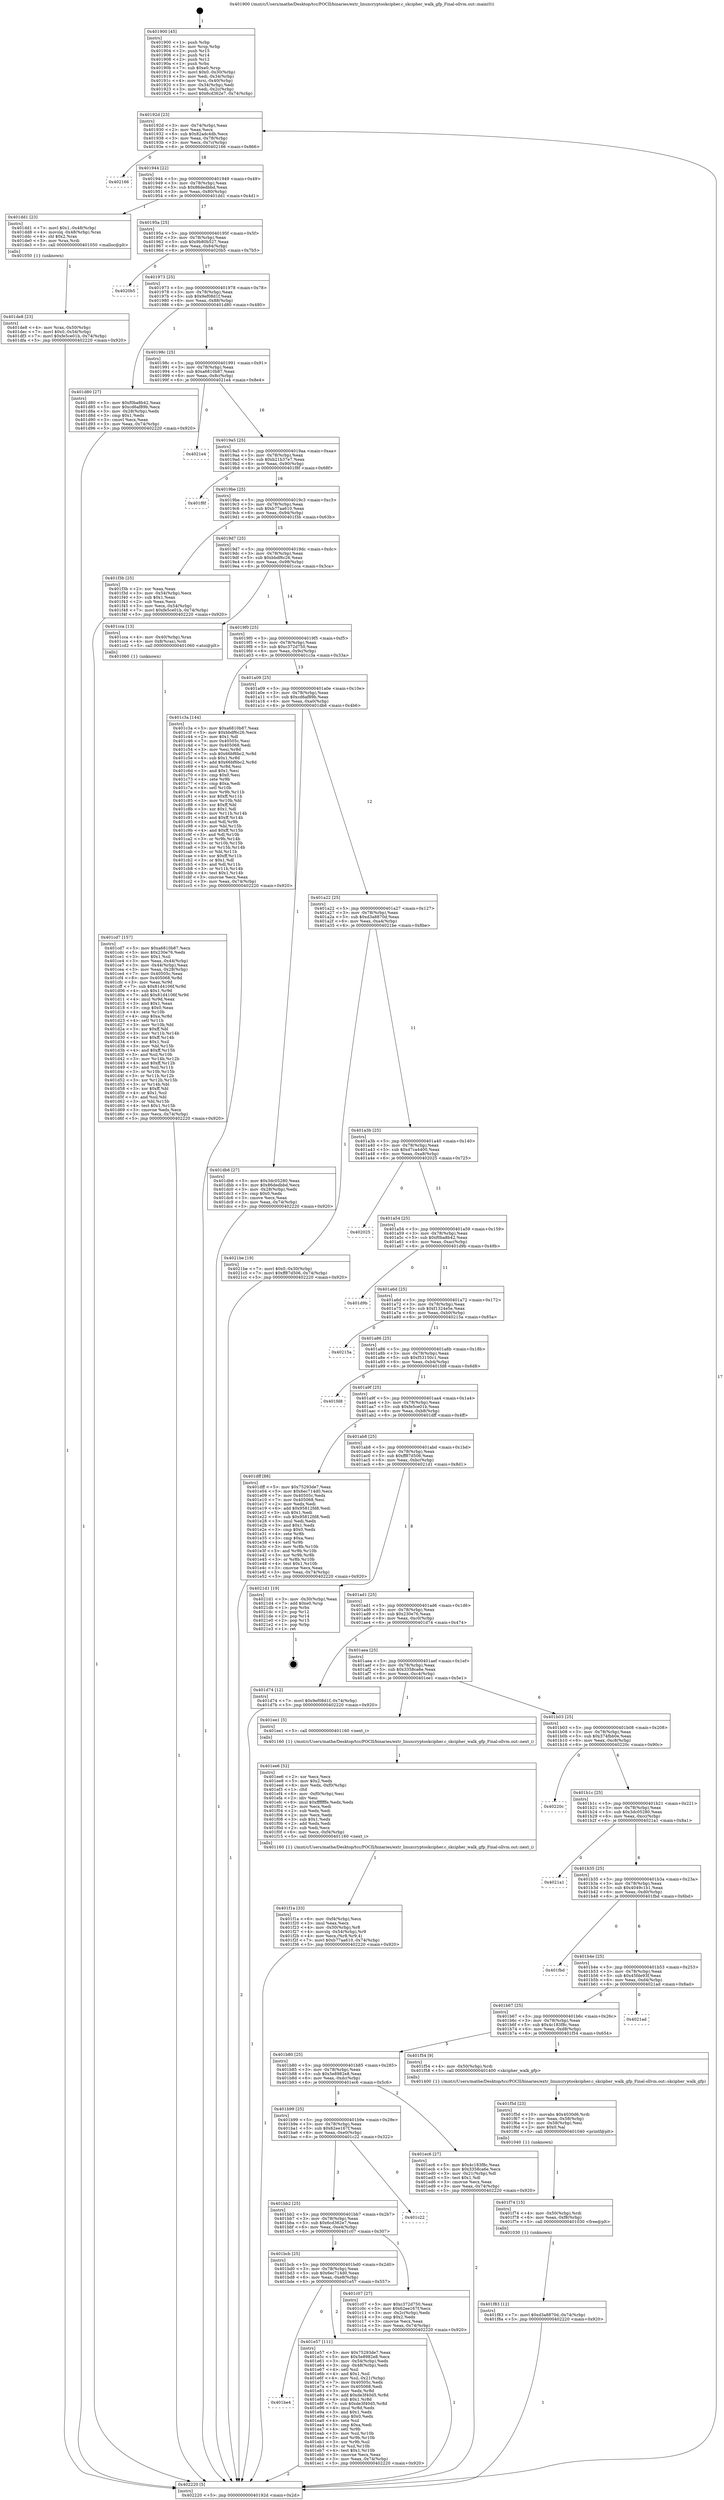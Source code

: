digraph "0x401900" {
  label = "0x401900 (/mnt/c/Users/mathe/Desktop/tcc/POCII/binaries/extr_linuxcryptoskcipher.c_skcipher_walk_gfp_Final-ollvm.out::main(0))"
  labelloc = "t"
  node[shape=record]

  Entry [label="",width=0.3,height=0.3,shape=circle,fillcolor=black,style=filled]
  "0x40192d" [label="{
     0x40192d [23]\l
     | [instrs]\l
     &nbsp;&nbsp;0x40192d \<+3\>: mov -0x74(%rbp),%eax\l
     &nbsp;&nbsp;0x401930 \<+2\>: mov %eax,%ecx\l
     &nbsp;&nbsp;0x401932 \<+6\>: sub $0x82adc4db,%ecx\l
     &nbsp;&nbsp;0x401938 \<+3\>: mov %eax,-0x78(%rbp)\l
     &nbsp;&nbsp;0x40193b \<+3\>: mov %ecx,-0x7c(%rbp)\l
     &nbsp;&nbsp;0x40193e \<+6\>: je 0000000000402166 \<main+0x866\>\l
  }"]
  "0x402166" [label="{
     0x402166\l
  }", style=dashed]
  "0x401944" [label="{
     0x401944 [22]\l
     | [instrs]\l
     &nbsp;&nbsp;0x401944 \<+5\>: jmp 0000000000401949 \<main+0x49\>\l
     &nbsp;&nbsp;0x401949 \<+3\>: mov -0x78(%rbp),%eax\l
     &nbsp;&nbsp;0x40194c \<+5\>: sub $0x86dedbbd,%eax\l
     &nbsp;&nbsp;0x401951 \<+3\>: mov %eax,-0x80(%rbp)\l
     &nbsp;&nbsp;0x401954 \<+6\>: je 0000000000401dd1 \<main+0x4d1\>\l
  }"]
  Exit [label="",width=0.3,height=0.3,shape=circle,fillcolor=black,style=filled,peripheries=2]
  "0x401dd1" [label="{
     0x401dd1 [23]\l
     | [instrs]\l
     &nbsp;&nbsp;0x401dd1 \<+7\>: movl $0x1,-0x48(%rbp)\l
     &nbsp;&nbsp;0x401dd8 \<+4\>: movslq -0x48(%rbp),%rax\l
     &nbsp;&nbsp;0x401ddc \<+4\>: shl $0x2,%rax\l
     &nbsp;&nbsp;0x401de0 \<+3\>: mov %rax,%rdi\l
     &nbsp;&nbsp;0x401de3 \<+5\>: call 0000000000401050 \<malloc@plt\>\l
     | [calls]\l
     &nbsp;&nbsp;0x401050 \{1\} (unknown)\l
  }"]
  "0x40195a" [label="{
     0x40195a [25]\l
     | [instrs]\l
     &nbsp;&nbsp;0x40195a \<+5\>: jmp 000000000040195f \<main+0x5f\>\l
     &nbsp;&nbsp;0x40195f \<+3\>: mov -0x78(%rbp),%eax\l
     &nbsp;&nbsp;0x401962 \<+5\>: sub $0x9b80b527,%eax\l
     &nbsp;&nbsp;0x401967 \<+6\>: mov %eax,-0x84(%rbp)\l
     &nbsp;&nbsp;0x40196d \<+6\>: je 00000000004020b5 \<main+0x7b5\>\l
  }"]
  "0x401f83" [label="{
     0x401f83 [12]\l
     | [instrs]\l
     &nbsp;&nbsp;0x401f83 \<+7\>: movl $0xd3a8870d,-0x74(%rbp)\l
     &nbsp;&nbsp;0x401f8a \<+5\>: jmp 0000000000402220 \<main+0x920\>\l
  }"]
  "0x4020b5" [label="{
     0x4020b5\l
  }", style=dashed]
  "0x401973" [label="{
     0x401973 [25]\l
     | [instrs]\l
     &nbsp;&nbsp;0x401973 \<+5\>: jmp 0000000000401978 \<main+0x78\>\l
     &nbsp;&nbsp;0x401978 \<+3\>: mov -0x78(%rbp),%eax\l
     &nbsp;&nbsp;0x40197b \<+5\>: sub $0x9ef08d1f,%eax\l
     &nbsp;&nbsp;0x401980 \<+6\>: mov %eax,-0x88(%rbp)\l
     &nbsp;&nbsp;0x401986 \<+6\>: je 0000000000401d80 \<main+0x480\>\l
  }"]
  "0x401f74" [label="{
     0x401f74 [15]\l
     | [instrs]\l
     &nbsp;&nbsp;0x401f74 \<+4\>: mov -0x50(%rbp),%rdi\l
     &nbsp;&nbsp;0x401f78 \<+6\>: mov %eax,-0xf8(%rbp)\l
     &nbsp;&nbsp;0x401f7e \<+5\>: call 0000000000401030 \<free@plt\>\l
     | [calls]\l
     &nbsp;&nbsp;0x401030 \{1\} (unknown)\l
  }"]
  "0x401d80" [label="{
     0x401d80 [27]\l
     | [instrs]\l
     &nbsp;&nbsp;0x401d80 \<+5\>: mov $0xf0ba8b42,%eax\l
     &nbsp;&nbsp;0x401d85 \<+5\>: mov $0xcd6af89b,%ecx\l
     &nbsp;&nbsp;0x401d8a \<+3\>: mov -0x28(%rbp),%edx\l
     &nbsp;&nbsp;0x401d8d \<+3\>: cmp $0x1,%edx\l
     &nbsp;&nbsp;0x401d90 \<+3\>: cmovl %ecx,%eax\l
     &nbsp;&nbsp;0x401d93 \<+3\>: mov %eax,-0x74(%rbp)\l
     &nbsp;&nbsp;0x401d96 \<+5\>: jmp 0000000000402220 \<main+0x920\>\l
  }"]
  "0x40198c" [label="{
     0x40198c [25]\l
     | [instrs]\l
     &nbsp;&nbsp;0x40198c \<+5\>: jmp 0000000000401991 \<main+0x91\>\l
     &nbsp;&nbsp;0x401991 \<+3\>: mov -0x78(%rbp),%eax\l
     &nbsp;&nbsp;0x401994 \<+5\>: sub $0xa6810b87,%eax\l
     &nbsp;&nbsp;0x401999 \<+6\>: mov %eax,-0x8c(%rbp)\l
     &nbsp;&nbsp;0x40199f \<+6\>: je 00000000004021e4 \<main+0x8e4\>\l
  }"]
  "0x401f5d" [label="{
     0x401f5d [23]\l
     | [instrs]\l
     &nbsp;&nbsp;0x401f5d \<+10\>: movabs $0x4030d6,%rdi\l
     &nbsp;&nbsp;0x401f67 \<+3\>: mov %eax,-0x58(%rbp)\l
     &nbsp;&nbsp;0x401f6a \<+3\>: mov -0x58(%rbp),%esi\l
     &nbsp;&nbsp;0x401f6d \<+2\>: mov $0x0,%al\l
     &nbsp;&nbsp;0x401f6f \<+5\>: call 0000000000401040 \<printf@plt\>\l
     | [calls]\l
     &nbsp;&nbsp;0x401040 \{1\} (unknown)\l
  }"]
  "0x4021e4" [label="{
     0x4021e4\l
  }", style=dashed]
  "0x4019a5" [label="{
     0x4019a5 [25]\l
     | [instrs]\l
     &nbsp;&nbsp;0x4019a5 \<+5\>: jmp 00000000004019aa \<main+0xaa\>\l
     &nbsp;&nbsp;0x4019aa \<+3\>: mov -0x78(%rbp),%eax\l
     &nbsp;&nbsp;0x4019ad \<+5\>: sub $0xb21b37e7,%eax\l
     &nbsp;&nbsp;0x4019b2 \<+6\>: mov %eax,-0x90(%rbp)\l
     &nbsp;&nbsp;0x4019b8 \<+6\>: je 0000000000401f8f \<main+0x68f\>\l
  }"]
  "0x401f1a" [label="{
     0x401f1a [33]\l
     | [instrs]\l
     &nbsp;&nbsp;0x401f1a \<+6\>: mov -0xf4(%rbp),%ecx\l
     &nbsp;&nbsp;0x401f20 \<+3\>: imul %eax,%ecx\l
     &nbsp;&nbsp;0x401f23 \<+4\>: mov -0x50(%rbp),%r8\l
     &nbsp;&nbsp;0x401f27 \<+4\>: movslq -0x54(%rbp),%r9\l
     &nbsp;&nbsp;0x401f2b \<+4\>: mov %ecx,(%r8,%r9,4)\l
     &nbsp;&nbsp;0x401f2f \<+7\>: movl $0xb77aa610,-0x74(%rbp)\l
     &nbsp;&nbsp;0x401f36 \<+5\>: jmp 0000000000402220 \<main+0x920\>\l
  }"]
  "0x401f8f" [label="{
     0x401f8f\l
  }", style=dashed]
  "0x4019be" [label="{
     0x4019be [25]\l
     | [instrs]\l
     &nbsp;&nbsp;0x4019be \<+5\>: jmp 00000000004019c3 \<main+0xc3\>\l
     &nbsp;&nbsp;0x4019c3 \<+3\>: mov -0x78(%rbp),%eax\l
     &nbsp;&nbsp;0x4019c6 \<+5\>: sub $0xb77aa610,%eax\l
     &nbsp;&nbsp;0x4019cb \<+6\>: mov %eax,-0x94(%rbp)\l
     &nbsp;&nbsp;0x4019d1 \<+6\>: je 0000000000401f3b \<main+0x63b\>\l
  }"]
  "0x401ee6" [label="{
     0x401ee6 [52]\l
     | [instrs]\l
     &nbsp;&nbsp;0x401ee6 \<+2\>: xor %ecx,%ecx\l
     &nbsp;&nbsp;0x401ee8 \<+5\>: mov $0x2,%edx\l
     &nbsp;&nbsp;0x401eed \<+6\>: mov %edx,-0xf0(%rbp)\l
     &nbsp;&nbsp;0x401ef3 \<+1\>: cltd\l
     &nbsp;&nbsp;0x401ef4 \<+6\>: mov -0xf0(%rbp),%esi\l
     &nbsp;&nbsp;0x401efa \<+2\>: idiv %esi\l
     &nbsp;&nbsp;0x401efc \<+6\>: imul $0xfffffffe,%edx,%edx\l
     &nbsp;&nbsp;0x401f02 \<+2\>: mov %ecx,%edi\l
     &nbsp;&nbsp;0x401f04 \<+2\>: sub %edx,%edi\l
     &nbsp;&nbsp;0x401f06 \<+2\>: mov %ecx,%edx\l
     &nbsp;&nbsp;0x401f08 \<+3\>: sub $0x1,%edx\l
     &nbsp;&nbsp;0x401f0b \<+2\>: add %edx,%edi\l
     &nbsp;&nbsp;0x401f0d \<+2\>: sub %edi,%ecx\l
     &nbsp;&nbsp;0x401f0f \<+6\>: mov %ecx,-0xf4(%rbp)\l
     &nbsp;&nbsp;0x401f15 \<+5\>: call 0000000000401160 \<next_i\>\l
     | [calls]\l
     &nbsp;&nbsp;0x401160 \{1\} (/mnt/c/Users/mathe/Desktop/tcc/POCII/binaries/extr_linuxcryptoskcipher.c_skcipher_walk_gfp_Final-ollvm.out::next_i)\l
  }"]
  "0x401f3b" [label="{
     0x401f3b [25]\l
     | [instrs]\l
     &nbsp;&nbsp;0x401f3b \<+2\>: xor %eax,%eax\l
     &nbsp;&nbsp;0x401f3d \<+3\>: mov -0x54(%rbp),%ecx\l
     &nbsp;&nbsp;0x401f40 \<+3\>: sub $0x1,%eax\l
     &nbsp;&nbsp;0x401f43 \<+2\>: sub %eax,%ecx\l
     &nbsp;&nbsp;0x401f45 \<+3\>: mov %ecx,-0x54(%rbp)\l
     &nbsp;&nbsp;0x401f48 \<+7\>: movl $0xfe5ce01b,-0x74(%rbp)\l
     &nbsp;&nbsp;0x401f4f \<+5\>: jmp 0000000000402220 \<main+0x920\>\l
  }"]
  "0x4019d7" [label="{
     0x4019d7 [25]\l
     | [instrs]\l
     &nbsp;&nbsp;0x4019d7 \<+5\>: jmp 00000000004019dc \<main+0xdc\>\l
     &nbsp;&nbsp;0x4019dc \<+3\>: mov -0x78(%rbp),%eax\l
     &nbsp;&nbsp;0x4019df \<+5\>: sub $0xbbdf6c26,%eax\l
     &nbsp;&nbsp;0x4019e4 \<+6\>: mov %eax,-0x98(%rbp)\l
     &nbsp;&nbsp;0x4019ea \<+6\>: je 0000000000401cca \<main+0x3ca\>\l
  }"]
  "0x401be4" [label="{
     0x401be4\l
  }", style=dashed]
  "0x401cca" [label="{
     0x401cca [13]\l
     | [instrs]\l
     &nbsp;&nbsp;0x401cca \<+4\>: mov -0x40(%rbp),%rax\l
     &nbsp;&nbsp;0x401cce \<+4\>: mov 0x8(%rax),%rdi\l
     &nbsp;&nbsp;0x401cd2 \<+5\>: call 0000000000401060 \<atoi@plt\>\l
     | [calls]\l
     &nbsp;&nbsp;0x401060 \{1\} (unknown)\l
  }"]
  "0x4019f0" [label="{
     0x4019f0 [25]\l
     | [instrs]\l
     &nbsp;&nbsp;0x4019f0 \<+5\>: jmp 00000000004019f5 \<main+0xf5\>\l
     &nbsp;&nbsp;0x4019f5 \<+3\>: mov -0x78(%rbp),%eax\l
     &nbsp;&nbsp;0x4019f8 \<+5\>: sub $0xc372d750,%eax\l
     &nbsp;&nbsp;0x4019fd \<+6\>: mov %eax,-0x9c(%rbp)\l
     &nbsp;&nbsp;0x401a03 \<+6\>: je 0000000000401c3a \<main+0x33a\>\l
  }"]
  "0x401e57" [label="{
     0x401e57 [111]\l
     | [instrs]\l
     &nbsp;&nbsp;0x401e57 \<+5\>: mov $0x75293de7,%eax\l
     &nbsp;&nbsp;0x401e5c \<+5\>: mov $0x5e8982e8,%ecx\l
     &nbsp;&nbsp;0x401e61 \<+3\>: mov -0x54(%rbp),%edx\l
     &nbsp;&nbsp;0x401e64 \<+3\>: cmp -0x48(%rbp),%edx\l
     &nbsp;&nbsp;0x401e67 \<+4\>: setl %sil\l
     &nbsp;&nbsp;0x401e6b \<+4\>: and $0x1,%sil\l
     &nbsp;&nbsp;0x401e6f \<+4\>: mov %sil,-0x21(%rbp)\l
     &nbsp;&nbsp;0x401e73 \<+7\>: mov 0x40505c,%edx\l
     &nbsp;&nbsp;0x401e7a \<+7\>: mov 0x405068,%edi\l
     &nbsp;&nbsp;0x401e81 \<+3\>: mov %edx,%r8d\l
     &nbsp;&nbsp;0x401e84 \<+7\>: add $0xde3f40d5,%r8d\l
     &nbsp;&nbsp;0x401e8b \<+4\>: sub $0x1,%r8d\l
     &nbsp;&nbsp;0x401e8f \<+7\>: sub $0xde3f40d5,%r8d\l
     &nbsp;&nbsp;0x401e96 \<+4\>: imul %r8d,%edx\l
     &nbsp;&nbsp;0x401e9a \<+3\>: and $0x1,%edx\l
     &nbsp;&nbsp;0x401e9d \<+3\>: cmp $0x0,%edx\l
     &nbsp;&nbsp;0x401ea0 \<+4\>: sete %sil\l
     &nbsp;&nbsp;0x401ea4 \<+3\>: cmp $0xa,%edi\l
     &nbsp;&nbsp;0x401ea7 \<+4\>: setl %r9b\l
     &nbsp;&nbsp;0x401eab \<+3\>: mov %sil,%r10b\l
     &nbsp;&nbsp;0x401eae \<+3\>: and %r9b,%r10b\l
     &nbsp;&nbsp;0x401eb1 \<+3\>: xor %r9b,%sil\l
     &nbsp;&nbsp;0x401eb4 \<+3\>: or %sil,%r10b\l
     &nbsp;&nbsp;0x401eb7 \<+4\>: test $0x1,%r10b\l
     &nbsp;&nbsp;0x401ebb \<+3\>: cmovne %ecx,%eax\l
     &nbsp;&nbsp;0x401ebe \<+3\>: mov %eax,-0x74(%rbp)\l
     &nbsp;&nbsp;0x401ec1 \<+5\>: jmp 0000000000402220 \<main+0x920\>\l
  }"]
  "0x401c3a" [label="{
     0x401c3a [144]\l
     | [instrs]\l
     &nbsp;&nbsp;0x401c3a \<+5\>: mov $0xa6810b87,%eax\l
     &nbsp;&nbsp;0x401c3f \<+5\>: mov $0xbbdf6c26,%ecx\l
     &nbsp;&nbsp;0x401c44 \<+2\>: mov $0x1,%dl\l
     &nbsp;&nbsp;0x401c46 \<+7\>: mov 0x40505c,%esi\l
     &nbsp;&nbsp;0x401c4d \<+7\>: mov 0x405068,%edi\l
     &nbsp;&nbsp;0x401c54 \<+3\>: mov %esi,%r8d\l
     &nbsp;&nbsp;0x401c57 \<+7\>: sub $0x66bf6bc2,%r8d\l
     &nbsp;&nbsp;0x401c5e \<+4\>: sub $0x1,%r8d\l
     &nbsp;&nbsp;0x401c62 \<+7\>: add $0x66bf6bc2,%r8d\l
     &nbsp;&nbsp;0x401c69 \<+4\>: imul %r8d,%esi\l
     &nbsp;&nbsp;0x401c6d \<+3\>: and $0x1,%esi\l
     &nbsp;&nbsp;0x401c70 \<+3\>: cmp $0x0,%esi\l
     &nbsp;&nbsp;0x401c73 \<+4\>: sete %r9b\l
     &nbsp;&nbsp;0x401c77 \<+3\>: cmp $0xa,%edi\l
     &nbsp;&nbsp;0x401c7a \<+4\>: setl %r10b\l
     &nbsp;&nbsp;0x401c7e \<+3\>: mov %r9b,%r11b\l
     &nbsp;&nbsp;0x401c81 \<+4\>: xor $0xff,%r11b\l
     &nbsp;&nbsp;0x401c85 \<+3\>: mov %r10b,%bl\l
     &nbsp;&nbsp;0x401c88 \<+3\>: xor $0xff,%bl\l
     &nbsp;&nbsp;0x401c8b \<+3\>: xor $0x1,%dl\l
     &nbsp;&nbsp;0x401c8e \<+3\>: mov %r11b,%r14b\l
     &nbsp;&nbsp;0x401c91 \<+4\>: and $0xff,%r14b\l
     &nbsp;&nbsp;0x401c95 \<+3\>: and %dl,%r9b\l
     &nbsp;&nbsp;0x401c98 \<+3\>: mov %bl,%r15b\l
     &nbsp;&nbsp;0x401c9b \<+4\>: and $0xff,%r15b\l
     &nbsp;&nbsp;0x401c9f \<+3\>: and %dl,%r10b\l
     &nbsp;&nbsp;0x401ca2 \<+3\>: or %r9b,%r14b\l
     &nbsp;&nbsp;0x401ca5 \<+3\>: or %r10b,%r15b\l
     &nbsp;&nbsp;0x401ca8 \<+3\>: xor %r15b,%r14b\l
     &nbsp;&nbsp;0x401cab \<+3\>: or %bl,%r11b\l
     &nbsp;&nbsp;0x401cae \<+4\>: xor $0xff,%r11b\l
     &nbsp;&nbsp;0x401cb2 \<+3\>: or $0x1,%dl\l
     &nbsp;&nbsp;0x401cb5 \<+3\>: and %dl,%r11b\l
     &nbsp;&nbsp;0x401cb8 \<+3\>: or %r11b,%r14b\l
     &nbsp;&nbsp;0x401cbb \<+4\>: test $0x1,%r14b\l
     &nbsp;&nbsp;0x401cbf \<+3\>: cmovne %ecx,%eax\l
     &nbsp;&nbsp;0x401cc2 \<+3\>: mov %eax,-0x74(%rbp)\l
     &nbsp;&nbsp;0x401cc5 \<+5\>: jmp 0000000000402220 \<main+0x920\>\l
  }"]
  "0x401a09" [label="{
     0x401a09 [25]\l
     | [instrs]\l
     &nbsp;&nbsp;0x401a09 \<+5\>: jmp 0000000000401a0e \<main+0x10e\>\l
     &nbsp;&nbsp;0x401a0e \<+3\>: mov -0x78(%rbp),%eax\l
     &nbsp;&nbsp;0x401a11 \<+5\>: sub $0xcd6af89b,%eax\l
     &nbsp;&nbsp;0x401a16 \<+6\>: mov %eax,-0xa0(%rbp)\l
     &nbsp;&nbsp;0x401a1c \<+6\>: je 0000000000401db6 \<main+0x4b6\>\l
  }"]
  "0x401de8" [label="{
     0x401de8 [23]\l
     | [instrs]\l
     &nbsp;&nbsp;0x401de8 \<+4\>: mov %rax,-0x50(%rbp)\l
     &nbsp;&nbsp;0x401dec \<+7\>: movl $0x0,-0x54(%rbp)\l
     &nbsp;&nbsp;0x401df3 \<+7\>: movl $0xfe5ce01b,-0x74(%rbp)\l
     &nbsp;&nbsp;0x401dfa \<+5\>: jmp 0000000000402220 \<main+0x920\>\l
  }"]
  "0x401db6" [label="{
     0x401db6 [27]\l
     | [instrs]\l
     &nbsp;&nbsp;0x401db6 \<+5\>: mov $0x3dc05280,%eax\l
     &nbsp;&nbsp;0x401dbb \<+5\>: mov $0x86dedbbd,%ecx\l
     &nbsp;&nbsp;0x401dc0 \<+3\>: mov -0x28(%rbp),%edx\l
     &nbsp;&nbsp;0x401dc3 \<+3\>: cmp $0x0,%edx\l
     &nbsp;&nbsp;0x401dc6 \<+3\>: cmove %ecx,%eax\l
     &nbsp;&nbsp;0x401dc9 \<+3\>: mov %eax,-0x74(%rbp)\l
     &nbsp;&nbsp;0x401dcc \<+5\>: jmp 0000000000402220 \<main+0x920\>\l
  }"]
  "0x401a22" [label="{
     0x401a22 [25]\l
     | [instrs]\l
     &nbsp;&nbsp;0x401a22 \<+5\>: jmp 0000000000401a27 \<main+0x127\>\l
     &nbsp;&nbsp;0x401a27 \<+3\>: mov -0x78(%rbp),%eax\l
     &nbsp;&nbsp;0x401a2a \<+5\>: sub $0xd3a8870d,%eax\l
     &nbsp;&nbsp;0x401a2f \<+6\>: mov %eax,-0xa4(%rbp)\l
     &nbsp;&nbsp;0x401a35 \<+6\>: je 00000000004021be \<main+0x8be\>\l
  }"]
  "0x401cd7" [label="{
     0x401cd7 [157]\l
     | [instrs]\l
     &nbsp;&nbsp;0x401cd7 \<+5\>: mov $0xa6810b87,%ecx\l
     &nbsp;&nbsp;0x401cdc \<+5\>: mov $0x230e76,%edx\l
     &nbsp;&nbsp;0x401ce1 \<+3\>: mov $0x1,%sil\l
     &nbsp;&nbsp;0x401ce4 \<+3\>: mov %eax,-0x44(%rbp)\l
     &nbsp;&nbsp;0x401ce7 \<+3\>: mov -0x44(%rbp),%eax\l
     &nbsp;&nbsp;0x401cea \<+3\>: mov %eax,-0x28(%rbp)\l
     &nbsp;&nbsp;0x401ced \<+7\>: mov 0x40505c,%eax\l
     &nbsp;&nbsp;0x401cf4 \<+8\>: mov 0x405068,%r8d\l
     &nbsp;&nbsp;0x401cfc \<+3\>: mov %eax,%r9d\l
     &nbsp;&nbsp;0x401cff \<+7\>: sub $0x81d4106f,%r9d\l
     &nbsp;&nbsp;0x401d06 \<+4\>: sub $0x1,%r9d\l
     &nbsp;&nbsp;0x401d0a \<+7\>: add $0x81d4106f,%r9d\l
     &nbsp;&nbsp;0x401d11 \<+4\>: imul %r9d,%eax\l
     &nbsp;&nbsp;0x401d15 \<+3\>: and $0x1,%eax\l
     &nbsp;&nbsp;0x401d18 \<+3\>: cmp $0x0,%eax\l
     &nbsp;&nbsp;0x401d1b \<+4\>: sete %r10b\l
     &nbsp;&nbsp;0x401d1f \<+4\>: cmp $0xa,%r8d\l
     &nbsp;&nbsp;0x401d23 \<+4\>: setl %r11b\l
     &nbsp;&nbsp;0x401d27 \<+3\>: mov %r10b,%bl\l
     &nbsp;&nbsp;0x401d2a \<+3\>: xor $0xff,%bl\l
     &nbsp;&nbsp;0x401d2d \<+3\>: mov %r11b,%r14b\l
     &nbsp;&nbsp;0x401d30 \<+4\>: xor $0xff,%r14b\l
     &nbsp;&nbsp;0x401d34 \<+4\>: xor $0x1,%sil\l
     &nbsp;&nbsp;0x401d38 \<+3\>: mov %bl,%r15b\l
     &nbsp;&nbsp;0x401d3b \<+4\>: and $0xff,%r15b\l
     &nbsp;&nbsp;0x401d3f \<+3\>: and %sil,%r10b\l
     &nbsp;&nbsp;0x401d42 \<+3\>: mov %r14b,%r12b\l
     &nbsp;&nbsp;0x401d45 \<+4\>: and $0xff,%r12b\l
     &nbsp;&nbsp;0x401d49 \<+3\>: and %sil,%r11b\l
     &nbsp;&nbsp;0x401d4c \<+3\>: or %r10b,%r15b\l
     &nbsp;&nbsp;0x401d4f \<+3\>: or %r11b,%r12b\l
     &nbsp;&nbsp;0x401d52 \<+3\>: xor %r12b,%r15b\l
     &nbsp;&nbsp;0x401d55 \<+3\>: or %r14b,%bl\l
     &nbsp;&nbsp;0x401d58 \<+3\>: xor $0xff,%bl\l
     &nbsp;&nbsp;0x401d5b \<+4\>: or $0x1,%sil\l
     &nbsp;&nbsp;0x401d5f \<+3\>: and %sil,%bl\l
     &nbsp;&nbsp;0x401d62 \<+3\>: or %bl,%r15b\l
     &nbsp;&nbsp;0x401d65 \<+4\>: test $0x1,%r15b\l
     &nbsp;&nbsp;0x401d69 \<+3\>: cmovne %edx,%ecx\l
     &nbsp;&nbsp;0x401d6c \<+3\>: mov %ecx,-0x74(%rbp)\l
     &nbsp;&nbsp;0x401d6f \<+5\>: jmp 0000000000402220 \<main+0x920\>\l
  }"]
  "0x4021be" [label="{
     0x4021be [19]\l
     | [instrs]\l
     &nbsp;&nbsp;0x4021be \<+7\>: movl $0x0,-0x30(%rbp)\l
     &nbsp;&nbsp;0x4021c5 \<+7\>: movl $0xff87d506,-0x74(%rbp)\l
     &nbsp;&nbsp;0x4021cc \<+5\>: jmp 0000000000402220 \<main+0x920\>\l
  }"]
  "0x401a3b" [label="{
     0x401a3b [25]\l
     | [instrs]\l
     &nbsp;&nbsp;0x401a3b \<+5\>: jmp 0000000000401a40 \<main+0x140\>\l
     &nbsp;&nbsp;0x401a40 \<+3\>: mov -0x78(%rbp),%eax\l
     &nbsp;&nbsp;0x401a43 \<+5\>: sub $0xd7ca4400,%eax\l
     &nbsp;&nbsp;0x401a48 \<+6\>: mov %eax,-0xa8(%rbp)\l
     &nbsp;&nbsp;0x401a4e \<+6\>: je 0000000000402025 \<main+0x725\>\l
  }"]
  "0x401900" [label="{
     0x401900 [45]\l
     | [instrs]\l
     &nbsp;&nbsp;0x401900 \<+1\>: push %rbp\l
     &nbsp;&nbsp;0x401901 \<+3\>: mov %rsp,%rbp\l
     &nbsp;&nbsp;0x401904 \<+2\>: push %r15\l
     &nbsp;&nbsp;0x401906 \<+2\>: push %r14\l
     &nbsp;&nbsp;0x401908 \<+2\>: push %r12\l
     &nbsp;&nbsp;0x40190a \<+1\>: push %rbx\l
     &nbsp;&nbsp;0x40190b \<+7\>: sub $0xe0,%rsp\l
     &nbsp;&nbsp;0x401912 \<+7\>: movl $0x0,-0x30(%rbp)\l
     &nbsp;&nbsp;0x401919 \<+3\>: mov %edi,-0x34(%rbp)\l
     &nbsp;&nbsp;0x40191c \<+4\>: mov %rsi,-0x40(%rbp)\l
     &nbsp;&nbsp;0x401920 \<+3\>: mov -0x34(%rbp),%edi\l
     &nbsp;&nbsp;0x401923 \<+3\>: mov %edi,-0x2c(%rbp)\l
     &nbsp;&nbsp;0x401926 \<+7\>: movl $0x6cd362e7,-0x74(%rbp)\l
  }"]
  "0x402025" [label="{
     0x402025\l
  }", style=dashed]
  "0x401a54" [label="{
     0x401a54 [25]\l
     | [instrs]\l
     &nbsp;&nbsp;0x401a54 \<+5\>: jmp 0000000000401a59 \<main+0x159\>\l
     &nbsp;&nbsp;0x401a59 \<+3\>: mov -0x78(%rbp),%eax\l
     &nbsp;&nbsp;0x401a5c \<+5\>: sub $0xf0ba8b42,%eax\l
     &nbsp;&nbsp;0x401a61 \<+6\>: mov %eax,-0xac(%rbp)\l
     &nbsp;&nbsp;0x401a67 \<+6\>: je 0000000000401d9b \<main+0x49b\>\l
  }"]
  "0x402220" [label="{
     0x402220 [5]\l
     | [instrs]\l
     &nbsp;&nbsp;0x402220 \<+5\>: jmp 000000000040192d \<main+0x2d\>\l
  }"]
  "0x401d9b" [label="{
     0x401d9b\l
  }", style=dashed]
  "0x401a6d" [label="{
     0x401a6d [25]\l
     | [instrs]\l
     &nbsp;&nbsp;0x401a6d \<+5\>: jmp 0000000000401a72 \<main+0x172\>\l
     &nbsp;&nbsp;0x401a72 \<+3\>: mov -0x78(%rbp),%eax\l
     &nbsp;&nbsp;0x401a75 \<+5\>: sub $0xf1324e5e,%eax\l
     &nbsp;&nbsp;0x401a7a \<+6\>: mov %eax,-0xb0(%rbp)\l
     &nbsp;&nbsp;0x401a80 \<+6\>: je 000000000040215a \<main+0x85a\>\l
  }"]
  "0x401bcb" [label="{
     0x401bcb [25]\l
     | [instrs]\l
     &nbsp;&nbsp;0x401bcb \<+5\>: jmp 0000000000401bd0 \<main+0x2d0\>\l
     &nbsp;&nbsp;0x401bd0 \<+3\>: mov -0x78(%rbp),%eax\l
     &nbsp;&nbsp;0x401bd3 \<+5\>: sub $0x6ec714d0,%eax\l
     &nbsp;&nbsp;0x401bd8 \<+6\>: mov %eax,-0xe8(%rbp)\l
     &nbsp;&nbsp;0x401bde \<+6\>: je 0000000000401e57 \<main+0x557\>\l
  }"]
  "0x40215a" [label="{
     0x40215a\l
  }", style=dashed]
  "0x401a86" [label="{
     0x401a86 [25]\l
     | [instrs]\l
     &nbsp;&nbsp;0x401a86 \<+5\>: jmp 0000000000401a8b \<main+0x18b\>\l
     &nbsp;&nbsp;0x401a8b \<+3\>: mov -0x78(%rbp),%eax\l
     &nbsp;&nbsp;0x401a8e \<+5\>: sub $0xf53150c1,%eax\l
     &nbsp;&nbsp;0x401a93 \<+6\>: mov %eax,-0xb4(%rbp)\l
     &nbsp;&nbsp;0x401a99 \<+6\>: je 0000000000401fd8 \<main+0x6d8\>\l
  }"]
  "0x401c07" [label="{
     0x401c07 [27]\l
     | [instrs]\l
     &nbsp;&nbsp;0x401c07 \<+5\>: mov $0xc372d750,%eax\l
     &nbsp;&nbsp;0x401c0c \<+5\>: mov $0x62ee167f,%ecx\l
     &nbsp;&nbsp;0x401c11 \<+3\>: mov -0x2c(%rbp),%edx\l
     &nbsp;&nbsp;0x401c14 \<+3\>: cmp $0x2,%edx\l
     &nbsp;&nbsp;0x401c17 \<+3\>: cmovne %ecx,%eax\l
     &nbsp;&nbsp;0x401c1a \<+3\>: mov %eax,-0x74(%rbp)\l
     &nbsp;&nbsp;0x401c1d \<+5\>: jmp 0000000000402220 \<main+0x920\>\l
  }"]
  "0x401fd8" [label="{
     0x401fd8\l
  }", style=dashed]
  "0x401a9f" [label="{
     0x401a9f [25]\l
     | [instrs]\l
     &nbsp;&nbsp;0x401a9f \<+5\>: jmp 0000000000401aa4 \<main+0x1a4\>\l
     &nbsp;&nbsp;0x401aa4 \<+3\>: mov -0x78(%rbp),%eax\l
     &nbsp;&nbsp;0x401aa7 \<+5\>: sub $0xfe5ce01b,%eax\l
     &nbsp;&nbsp;0x401aac \<+6\>: mov %eax,-0xb8(%rbp)\l
     &nbsp;&nbsp;0x401ab2 \<+6\>: je 0000000000401dff \<main+0x4ff\>\l
  }"]
  "0x401bb2" [label="{
     0x401bb2 [25]\l
     | [instrs]\l
     &nbsp;&nbsp;0x401bb2 \<+5\>: jmp 0000000000401bb7 \<main+0x2b7\>\l
     &nbsp;&nbsp;0x401bb7 \<+3\>: mov -0x78(%rbp),%eax\l
     &nbsp;&nbsp;0x401bba \<+5\>: sub $0x6cd362e7,%eax\l
     &nbsp;&nbsp;0x401bbf \<+6\>: mov %eax,-0xe4(%rbp)\l
     &nbsp;&nbsp;0x401bc5 \<+6\>: je 0000000000401c07 \<main+0x307\>\l
  }"]
  "0x401dff" [label="{
     0x401dff [88]\l
     | [instrs]\l
     &nbsp;&nbsp;0x401dff \<+5\>: mov $0x75293de7,%eax\l
     &nbsp;&nbsp;0x401e04 \<+5\>: mov $0x6ec714d0,%ecx\l
     &nbsp;&nbsp;0x401e09 \<+7\>: mov 0x40505c,%edx\l
     &nbsp;&nbsp;0x401e10 \<+7\>: mov 0x405068,%esi\l
     &nbsp;&nbsp;0x401e17 \<+2\>: mov %edx,%edi\l
     &nbsp;&nbsp;0x401e19 \<+6\>: add $0x95812fd8,%edi\l
     &nbsp;&nbsp;0x401e1f \<+3\>: sub $0x1,%edi\l
     &nbsp;&nbsp;0x401e22 \<+6\>: sub $0x95812fd8,%edi\l
     &nbsp;&nbsp;0x401e28 \<+3\>: imul %edi,%edx\l
     &nbsp;&nbsp;0x401e2b \<+3\>: and $0x1,%edx\l
     &nbsp;&nbsp;0x401e2e \<+3\>: cmp $0x0,%edx\l
     &nbsp;&nbsp;0x401e31 \<+4\>: sete %r8b\l
     &nbsp;&nbsp;0x401e35 \<+3\>: cmp $0xa,%esi\l
     &nbsp;&nbsp;0x401e38 \<+4\>: setl %r9b\l
     &nbsp;&nbsp;0x401e3c \<+3\>: mov %r8b,%r10b\l
     &nbsp;&nbsp;0x401e3f \<+3\>: and %r9b,%r10b\l
     &nbsp;&nbsp;0x401e42 \<+3\>: xor %r9b,%r8b\l
     &nbsp;&nbsp;0x401e45 \<+3\>: or %r8b,%r10b\l
     &nbsp;&nbsp;0x401e48 \<+4\>: test $0x1,%r10b\l
     &nbsp;&nbsp;0x401e4c \<+3\>: cmovne %ecx,%eax\l
     &nbsp;&nbsp;0x401e4f \<+3\>: mov %eax,-0x74(%rbp)\l
     &nbsp;&nbsp;0x401e52 \<+5\>: jmp 0000000000402220 \<main+0x920\>\l
  }"]
  "0x401ab8" [label="{
     0x401ab8 [25]\l
     | [instrs]\l
     &nbsp;&nbsp;0x401ab8 \<+5\>: jmp 0000000000401abd \<main+0x1bd\>\l
     &nbsp;&nbsp;0x401abd \<+3\>: mov -0x78(%rbp),%eax\l
     &nbsp;&nbsp;0x401ac0 \<+5\>: sub $0xff87d506,%eax\l
     &nbsp;&nbsp;0x401ac5 \<+6\>: mov %eax,-0xbc(%rbp)\l
     &nbsp;&nbsp;0x401acb \<+6\>: je 00000000004021d1 \<main+0x8d1\>\l
  }"]
  "0x401c22" [label="{
     0x401c22\l
  }", style=dashed]
  "0x4021d1" [label="{
     0x4021d1 [19]\l
     | [instrs]\l
     &nbsp;&nbsp;0x4021d1 \<+3\>: mov -0x30(%rbp),%eax\l
     &nbsp;&nbsp;0x4021d4 \<+7\>: add $0xe0,%rsp\l
     &nbsp;&nbsp;0x4021db \<+1\>: pop %rbx\l
     &nbsp;&nbsp;0x4021dc \<+2\>: pop %r12\l
     &nbsp;&nbsp;0x4021de \<+2\>: pop %r14\l
     &nbsp;&nbsp;0x4021e0 \<+2\>: pop %r15\l
     &nbsp;&nbsp;0x4021e2 \<+1\>: pop %rbp\l
     &nbsp;&nbsp;0x4021e3 \<+1\>: ret\l
  }"]
  "0x401ad1" [label="{
     0x401ad1 [25]\l
     | [instrs]\l
     &nbsp;&nbsp;0x401ad1 \<+5\>: jmp 0000000000401ad6 \<main+0x1d6\>\l
     &nbsp;&nbsp;0x401ad6 \<+3\>: mov -0x78(%rbp),%eax\l
     &nbsp;&nbsp;0x401ad9 \<+5\>: sub $0x230e76,%eax\l
     &nbsp;&nbsp;0x401ade \<+6\>: mov %eax,-0xc0(%rbp)\l
     &nbsp;&nbsp;0x401ae4 \<+6\>: je 0000000000401d74 \<main+0x474\>\l
  }"]
  "0x401b99" [label="{
     0x401b99 [25]\l
     | [instrs]\l
     &nbsp;&nbsp;0x401b99 \<+5\>: jmp 0000000000401b9e \<main+0x29e\>\l
     &nbsp;&nbsp;0x401b9e \<+3\>: mov -0x78(%rbp),%eax\l
     &nbsp;&nbsp;0x401ba1 \<+5\>: sub $0x62ee167f,%eax\l
     &nbsp;&nbsp;0x401ba6 \<+6\>: mov %eax,-0xe0(%rbp)\l
     &nbsp;&nbsp;0x401bac \<+6\>: je 0000000000401c22 \<main+0x322\>\l
  }"]
  "0x401d74" [label="{
     0x401d74 [12]\l
     | [instrs]\l
     &nbsp;&nbsp;0x401d74 \<+7\>: movl $0x9ef08d1f,-0x74(%rbp)\l
     &nbsp;&nbsp;0x401d7b \<+5\>: jmp 0000000000402220 \<main+0x920\>\l
  }"]
  "0x401aea" [label="{
     0x401aea [25]\l
     | [instrs]\l
     &nbsp;&nbsp;0x401aea \<+5\>: jmp 0000000000401aef \<main+0x1ef\>\l
     &nbsp;&nbsp;0x401aef \<+3\>: mov -0x78(%rbp),%eax\l
     &nbsp;&nbsp;0x401af2 \<+5\>: sub $0x3358ca6e,%eax\l
     &nbsp;&nbsp;0x401af7 \<+6\>: mov %eax,-0xc4(%rbp)\l
     &nbsp;&nbsp;0x401afd \<+6\>: je 0000000000401ee1 \<main+0x5e1\>\l
  }"]
  "0x401ec6" [label="{
     0x401ec6 [27]\l
     | [instrs]\l
     &nbsp;&nbsp;0x401ec6 \<+5\>: mov $0x4c183f8c,%eax\l
     &nbsp;&nbsp;0x401ecb \<+5\>: mov $0x3358ca6e,%ecx\l
     &nbsp;&nbsp;0x401ed0 \<+3\>: mov -0x21(%rbp),%dl\l
     &nbsp;&nbsp;0x401ed3 \<+3\>: test $0x1,%dl\l
     &nbsp;&nbsp;0x401ed6 \<+3\>: cmovne %ecx,%eax\l
     &nbsp;&nbsp;0x401ed9 \<+3\>: mov %eax,-0x74(%rbp)\l
     &nbsp;&nbsp;0x401edc \<+5\>: jmp 0000000000402220 \<main+0x920\>\l
  }"]
  "0x401ee1" [label="{
     0x401ee1 [5]\l
     | [instrs]\l
     &nbsp;&nbsp;0x401ee1 \<+5\>: call 0000000000401160 \<next_i\>\l
     | [calls]\l
     &nbsp;&nbsp;0x401160 \{1\} (/mnt/c/Users/mathe/Desktop/tcc/POCII/binaries/extr_linuxcryptoskcipher.c_skcipher_walk_gfp_Final-ollvm.out::next_i)\l
  }"]
  "0x401b03" [label="{
     0x401b03 [25]\l
     | [instrs]\l
     &nbsp;&nbsp;0x401b03 \<+5\>: jmp 0000000000401b08 \<main+0x208\>\l
     &nbsp;&nbsp;0x401b08 \<+3\>: mov -0x78(%rbp),%eax\l
     &nbsp;&nbsp;0x401b0b \<+5\>: sub $0x374fbb0e,%eax\l
     &nbsp;&nbsp;0x401b10 \<+6\>: mov %eax,-0xc8(%rbp)\l
     &nbsp;&nbsp;0x401b16 \<+6\>: je 000000000040220c \<main+0x90c\>\l
  }"]
  "0x401b80" [label="{
     0x401b80 [25]\l
     | [instrs]\l
     &nbsp;&nbsp;0x401b80 \<+5\>: jmp 0000000000401b85 \<main+0x285\>\l
     &nbsp;&nbsp;0x401b85 \<+3\>: mov -0x78(%rbp),%eax\l
     &nbsp;&nbsp;0x401b88 \<+5\>: sub $0x5e8982e8,%eax\l
     &nbsp;&nbsp;0x401b8d \<+6\>: mov %eax,-0xdc(%rbp)\l
     &nbsp;&nbsp;0x401b93 \<+6\>: je 0000000000401ec6 \<main+0x5c6\>\l
  }"]
  "0x40220c" [label="{
     0x40220c\l
  }", style=dashed]
  "0x401b1c" [label="{
     0x401b1c [25]\l
     | [instrs]\l
     &nbsp;&nbsp;0x401b1c \<+5\>: jmp 0000000000401b21 \<main+0x221\>\l
     &nbsp;&nbsp;0x401b21 \<+3\>: mov -0x78(%rbp),%eax\l
     &nbsp;&nbsp;0x401b24 \<+5\>: sub $0x3dc05280,%eax\l
     &nbsp;&nbsp;0x401b29 \<+6\>: mov %eax,-0xcc(%rbp)\l
     &nbsp;&nbsp;0x401b2f \<+6\>: je 00000000004021a1 \<main+0x8a1\>\l
  }"]
  "0x401f54" [label="{
     0x401f54 [9]\l
     | [instrs]\l
     &nbsp;&nbsp;0x401f54 \<+4\>: mov -0x50(%rbp),%rdi\l
     &nbsp;&nbsp;0x401f58 \<+5\>: call 0000000000401400 \<skcipher_walk_gfp\>\l
     | [calls]\l
     &nbsp;&nbsp;0x401400 \{1\} (/mnt/c/Users/mathe/Desktop/tcc/POCII/binaries/extr_linuxcryptoskcipher.c_skcipher_walk_gfp_Final-ollvm.out::skcipher_walk_gfp)\l
  }"]
  "0x4021a1" [label="{
     0x4021a1\l
  }", style=dashed]
  "0x401b35" [label="{
     0x401b35 [25]\l
     | [instrs]\l
     &nbsp;&nbsp;0x401b35 \<+5\>: jmp 0000000000401b3a \<main+0x23a\>\l
     &nbsp;&nbsp;0x401b3a \<+3\>: mov -0x78(%rbp),%eax\l
     &nbsp;&nbsp;0x401b3d \<+5\>: sub $0x4049c1b1,%eax\l
     &nbsp;&nbsp;0x401b42 \<+6\>: mov %eax,-0xd0(%rbp)\l
     &nbsp;&nbsp;0x401b48 \<+6\>: je 0000000000401fbd \<main+0x6bd\>\l
  }"]
  "0x401b67" [label="{
     0x401b67 [25]\l
     | [instrs]\l
     &nbsp;&nbsp;0x401b67 \<+5\>: jmp 0000000000401b6c \<main+0x26c\>\l
     &nbsp;&nbsp;0x401b6c \<+3\>: mov -0x78(%rbp),%eax\l
     &nbsp;&nbsp;0x401b6f \<+5\>: sub $0x4c183f8c,%eax\l
     &nbsp;&nbsp;0x401b74 \<+6\>: mov %eax,-0xd8(%rbp)\l
     &nbsp;&nbsp;0x401b7a \<+6\>: je 0000000000401f54 \<main+0x654\>\l
  }"]
  "0x401fbd" [label="{
     0x401fbd\l
  }", style=dashed]
  "0x401b4e" [label="{
     0x401b4e [25]\l
     | [instrs]\l
     &nbsp;&nbsp;0x401b4e \<+5\>: jmp 0000000000401b53 \<main+0x253\>\l
     &nbsp;&nbsp;0x401b53 \<+3\>: mov -0x78(%rbp),%eax\l
     &nbsp;&nbsp;0x401b56 \<+5\>: sub $0x45fde93f,%eax\l
     &nbsp;&nbsp;0x401b5b \<+6\>: mov %eax,-0xd4(%rbp)\l
     &nbsp;&nbsp;0x401b61 \<+6\>: je 00000000004021ad \<main+0x8ad\>\l
  }"]
  "0x4021ad" [label="{
     0x4021ad\l
  }", style=dashed]
  Entry -> "0x401900" [label=" 1"]
  "0x40192d" -> "0x402166" [label=" 0"]
  "0x40192d" -> "0x401944" [label=" 18"]
  "0x4021d1" -> Exit [label=" 1"]
  "0x401944" -> "0x401dd1" [label=" 1"]
  "0x401944" -> "0x40195a" [label=" 17"]
  "0x4021be" -> "0x402220" [label=" 1"]
  "0x40195a" -> "0x4020b5" [label=" 0"]
  "0x40195a" -> "0x401973" [label=" 17"]
  "0x401f83" -> "0x402220" [label=" 1"]
  "0x401973" -> "0x401d80" [label=" 1"]
  "0x401973" -> "0x40198c" [label=" 16"]
  "0x401f74" -> "0x401f83" [label=" 1"]
  "0x40198c" -> "0x4021e4" [label=" 0"]
  "0x40198c" -> "0x4019a5" [label=" 16"]
  "0x401f5d" -> "0x401f74" [label=" 1"]
  "0x4019a5" -> "0x401f8f" [label=" 0"]
  "0x4019a5" -> "0x4019be" [label=" 16"]
  "0x401f54" -> "0x401f5d" [label=" 1"]
  "0x4019be" -> "0x401f3b" [label=" 1"]
  "0x4019be" -> "0x4019d7" [label=" 15"]
  "0x401f3b" -> "0x402220" [label=" 1"]
  "0x4019d7" -> "0x401cca" [label=" 1"]
  "0x4019d7" -> "0x4019f0" [label=" 14"]
  "0x401f1a" -> "0x402220" [label=" 1"]
  "0x4019f0" -> "0x401c3a" [label=" 1"]
  "0x4019f0" -> "0x401a09" [label=" 13"]
  "0x401ee6" -> "0x401f1a" [label=" 1"]
  "0x401a09" -> "0x401db6" [label=" 1"]
  "0x401a09" -> "0x401a22" [label=" 12"]
  "0x401ec6" -> "0x402220" [label=" 2"]
  "0x401a22" -> "0x4021be" [label=" 1"]
  "0x401a22" -> "0x401a3b" [label=" 11"]
  "0x401e57" -> "0x402220" [label=" 2"]
  "0x401a3b" -> "0x402025" [label=" 0"]
  "0x401a3b" -> "0x401a54" [label=" 11"]
  "0x401bcb" -> "0x401be4" [label=" 0"]
  "0x401a54" -> "0x401d9b" [label=" 0"]
  "0x401a54" -> "0x401a6d" [label=" 11"]
  "0x401bcb" -> "0x401e57" [label=" 2"]
  "0x401a6d" -> "0x40215a" [label=" 0"]
  "0x401a6d" -> "0x401a86" [label=" 11"]
  "0x401ee1" -> "0x401ee6" [label=" 1"]
  "0x401a86" -> "0x401fd8" [label=" 0"]
  "0x401a86" -> "0x401a9f" [label=" 11"]
  "0x401dff" -> "0x402220" [label=" 2"]
  "0x401a9f" -> "0x401dff" [label=" 2"]
  "0x401a9f" -> "0x401ab8" [label=" 9"]
  "0x401dd1" -> "0x401de8" [label=" 1"]
  "0x401ab8" -> "0x4021d1" [label=" 1"]
  "0x401ab8" -> "0x401ad1" [label=" 8"]
  "0x401db6" -> "0x402220" [label=" 1"]
  "0x401ad1" -> "0x401d74" [label=" 1"]
  "0x401ad1" -> "0x401aea" [label=" 7"]
  "0x401d74" -> "0x402220" [label=" 1"]
  "0x401aea" -> "0x401ee1" [label=" 1"]
  "0x401aea" -> "0x401b03" [label=" 6"]
  "0x401cd7" -> "0x402220" [label=" 1"]
  "0x401b03" -> "0x40220c" [label=" 0"]
  "0x401b03" -> "0x401b1c" [label=" 6"]
  "0x401c3a" -> "0x402220" [label=" 1"]
  "0x401b1c" -> "0x4021a1" [label=" 0"]
  "0x401b1c" -> "0x401b35" [label=" 6"]
  "0x402220" -> "0x40192d" [label=" 17"]
  "0x401b35" -> "0x401fbd" [label=" 0"]
  "0x401b35" -> "0x401b4e" [label=" 6"]
  "0x401c07" -> "0x402220" [label=" 1"]
  "0x401b4e" -> "0x4021ad" [label=" 0"]
  "0x401b4e" -> "0x401b67" [label=" 6"]
  "0x401900" -> "0x40192d" [label=" 1"]
  "0x401b67" -> "0x401f54" [label=" 1"]
  "0x401b67" -> "0x401b80" [label=" 5"]
  "0x401cca" -> "0x401cd7" [label=" 1"]
  "0x401b80" -> "0x401ec6" [label=" 2"]
  "0x401b80" -> "0x401b99" [label=" 3"]
  "0x401d80" -> "0x402220" [label=" 1"]
  "0x401b99" -> "0x401c22" [label=" 0"]
  "0x401b99" -> "0x401bb2" [label=" 3"]
  "0x401de8" -> "0x402220" [label=" 1"]
  "0x401bb2" -> "0x401c07" [label=" 1"]
  "0x401bb2" -> "0x401bcb" [label=" 2"]
}
